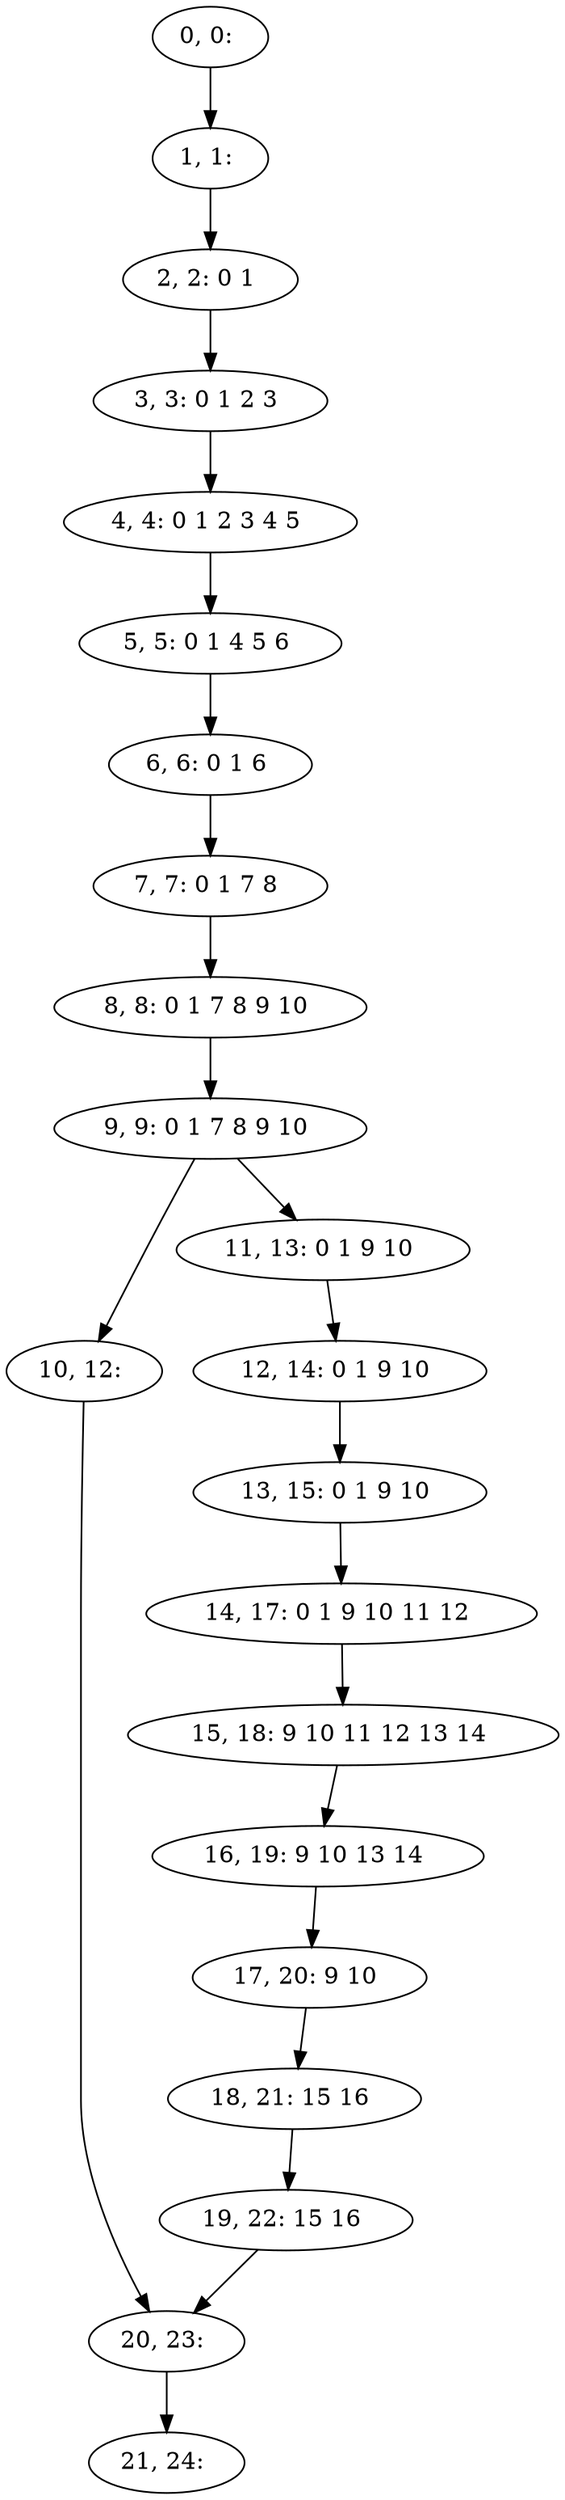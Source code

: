 digraph G {
0[label="0, 0: "];
1[label="1, 1: "];
2[label="2, 2: 0 1 "];
3[label="3, 3: 0 1 2 3 "];
4[label="4, 4: 0 1 2 3 4 5 "];
5[label="5, 5: 0 1 4 5 6 "];
6[label="6, 6: 0 1 6 "];
7[label="7, 7: 0 1 7 8 "];
8[label="8, 8: 0 1 7 8 9 10 "];
9[label="9, 9: 0 1 7 8 9 10 "];
10[label="10, 12: "];
11[label="11, 13: 0 1 9 10 "];
12[label="12, 14: 0 1 9 10 "];
13[label="13, 15: 0 1 9 10 "];
14[label="14, 17: 0 1 9 10 11 12 "];
15[label="15, 18: 9 10 11 12 13 14 "];
16[label="16, 19: 9 10 13 14 "];
17[label="17, 20: 9 10 "];
18[label="18, 21: 15 16 "];
19[label="19, 22: 15 16 "];
20[label="20, 23: "];
21[label="21, 24: "];
0->1 ;
1->2 ;
2->3 ;
3->4 ;
4->5 ;
5->6 ;
6->7 ;
7->8 ;
8->9 ;
9->10 ;
9->11 ;
10->20 ;
11->12 ;
12->13 ;
13->14 ;
14->15 ;
15->16 ;
16->17 ;
17->18 ;
18->19 ;
19->20 ;
20->21 ;
}
